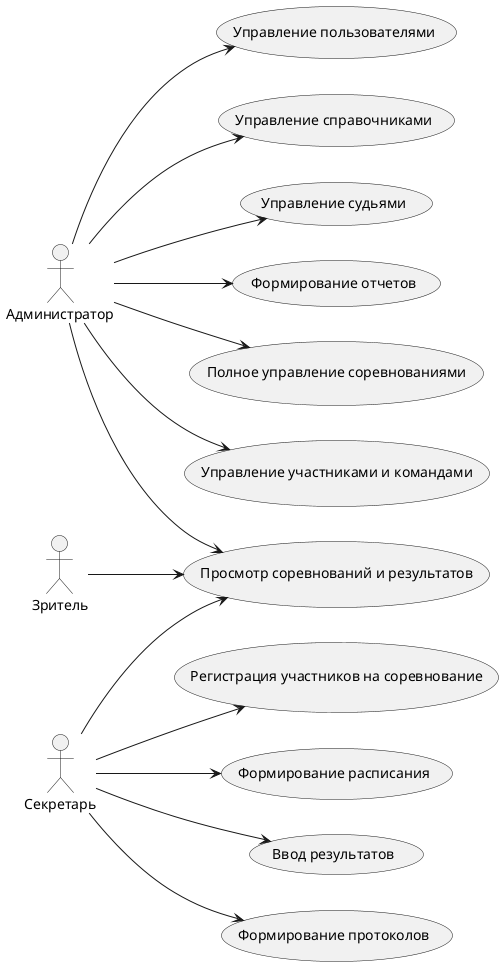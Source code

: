 @startuml
left to right direction

actor "Администратор" as Admin
actor "Секретарь" as Secretary
actor "Зритель" as Viewer

usecase "Управление пользователями" as UC1
usecase "Управление справочниками" as UC2
usecase "Управление судьями" as UC3
usecase "Формирование отчетов" as UC4
usecase "Полное управление соревнованиями" as UC5
usecase "Управление участниками и командами" as UC6
usecase "Регистрация участников на соревнование" as UC7
usecase "Формирование расписания" as UC8
usecase "Ввод результатов" as UC9
usecase "Формирование протоколов" as UC10
usecase "Просмотр соревнований и результатов" as UC11

Admin --> UC1
Admin --> UC2
Admin --> UC3
Admin --> UC4
Admin --> UC5
Admin --> UC6
Admin --> UC11

Secretary --> UC7
Secretary --> UC8
Secretary --> UC9
Secretary --> UC10
Secretary --> UC11

Viewer --> UC11

@enduml
